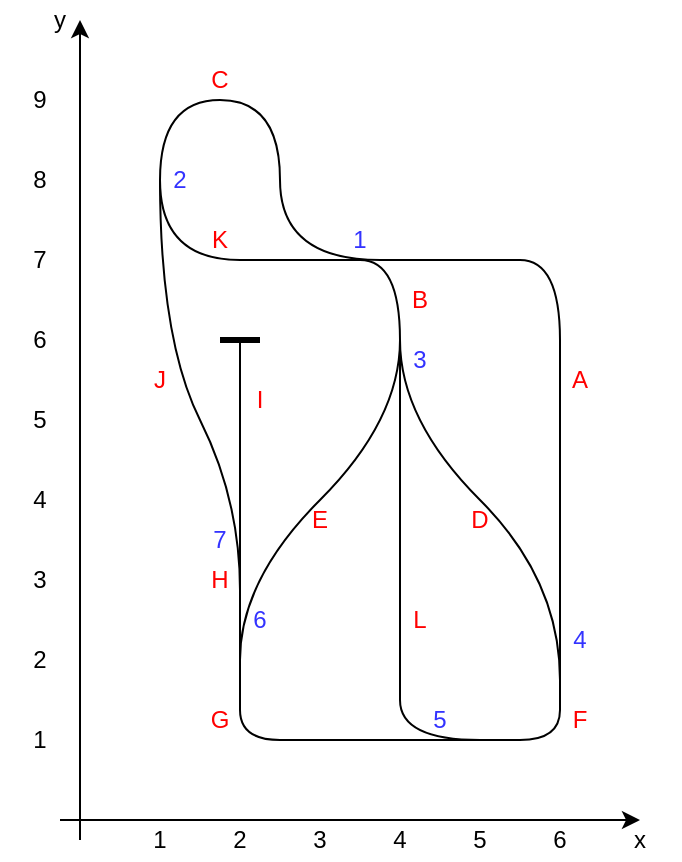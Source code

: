 <mxfile version="13.7.5" type="device"><diagram id="Ntq9ZeKIENuiaPkPQMXL" name="Page-1"><mxGraphModel dx="1185" dy="614" grid="1" gridSize="10" guides="1" tooltips="1" connect="1" arrows="1" fold="1" page="1" pageScale="1" pageWidth="850" pageHeight="1100" math="0" shadow="0"><root><mxCell id="0"/><mxCell id="1" parent="0"/><mxCell id="c9yyUW_iaelyZkrB_NO9-1" value="" style="endArrow=none;html=1;curved=1;" edge="1" parent="1"><mxGeometry width="50" height="50" relative="1" as="geometry"><mxPoint x="320" y="400" as="sourcePoint"/><mxPoint x="400" y="240" as="targetPoint"/><Array as="points"><mxPoint x="320" y="360"/><mxPoint x="400" y="280"/></Array></mxGeometry></mxCell><mxCell id="c9yyUW_iaelyZkrB_NO9-4" value="" style="endArrow=none;html=1;curved=1;" edge="1" parent="1"><mxGeometry width="50" height="50" relative="1" as="geometry"><mxPoint x="340" y="160" as="sourcePoint"/><mxPoint x="480" y="240" as="targetPoint"/><Array as="points"><mxPoint x="340" y="200"/><mxPoint x="440" y="200"/><mxPoint x="480" y="200"/></Array></mxGeometry></mxCell><mxCell id="c9yyUW_iaelyZkrB_NO9-5" value="" style="endArrow=none;html=1;curved=1;" edge="1" parent="1"><mxGeometry width="50" height="50" relative="1" as="geometry"><mxPoint x="480" y="240" as="sourcePoint"/><mxPoint x="280" y="160" as="targetPoint"/><Array as="points"><mxPoint x="480" y="410"/><mxPoint x="480" y="440"/><mxPoint x="440" y="440"/><mxPoint x="360" y="440"/><mxPoint x="320" y="440"/><mxPoint x="320" y="410"/><mxPoint x="320" y="320"/><mxPoint x="280" y="240"/></Array></mxGeometry></mxCell><mxCell id="c9yyUW_iaelyZkrB_NO9-6" value="" style="endArrow=none;html=1;curved=1;" edge="1" parent="1"><mxGeometry width="50" height="50" relative="1" as="geometry"><mxPoint x="480" y="410" as="sourcePoint"/><mxPoint x="400" y="240" as="targetPoint"/><Array as="points"><mxPoint x="480" y="360"/><mxPoint x="400" y="280"/></Array></mxGeometry></mxCell><mxCell id="c9yyUW_iaelyZkrB_NO9-8" value="" style="endArrow=none;html=1;curved=1;" edge="1" parent="1"><mxGeometry width="50" height="50" relative="1" as="geometry"><mxPoint x="400" y="240" as="sourcePoint"/><mxPoint x="280" y="160" as="targetPoint"/><Array as="points"><mxPoint x="400" y="200"/><mxPoint x="360" y="200"/><mxPoint x="280" y="200"/></Array></mxGeometry></mxCell><mxCell id="c9yyUW_iaelyZkrB_NO9-10" value="" style="endArrow=none;html=1;curved=1;" edge="1" parent="1"><mxGeometry width="50" height="50" relative="1" as="geometry"><mxPoint x="440" y="440" as="sourcePoint"/><mxPoint x="400" y="240" as="targetPoint"/><Array as="points"><mxPoint x="400" y="440"/><mxPoint x="400" y="400"/></Array></mxGeometry></mxCell><mxCell id="c9yyUW_iaelyZkrB_NO9-11" value="" style="endArrow=none;html=1;" edge="1" parent="1"><mxGeometry width="50" height="50" relative="1" as="geometry"><mxPoint x="320" y="400" as="sourcePoint"/><mxPoint x="320" y="240" as="targetPoint"/></mxGeometry></mxCell><mxCell id="c9yyUW_iaelyZkrB_NO9-12" value="" style="endArrow=none;html=1;strokeWidth=3;" edge="1" parent="1"><mxGeometry width="50" height="50" relative="1" as="geometry"><mxPoint x="330" y="240" as="sourcePoint"/><mxPoint x="310" y="240" as="targetPoint"/></mxGeometry></mxCell><mxCell id="c9yyUW_iaelyZkrB_NO9-13" value="" style="endArrow=none;html=1;strokeWidth=1;curved=1;" edge="1" parent="1"><mxGeometry width="50" height="50" relative="1" as="geometry"><mxPoint x="340" y="160" as="sourcePoint"/><mxPoint x="280" y="160" as="targetPoint"/><Array as="points"><mxPoint x="340" y="120"/><mxPoint x="280" y="120"/></Array></mxGeometry></mxCell><mxCell id="c9yyUW_iaelyZkrB_NO9-14" value="A" style="text;html=1;strokeColor=none;fillColor=none;align=center;verticalAlign=middle;whiteSpace=wrap;rounded=0;labelBackgroundColor=none;fontColor=#FF0000;" vertex="1" parent="1"><mxGeometry x="470" y="250" width="40" height="20" as="geometry"/></mxCell><mxCell id="c9yyUW_iaelyZkrB_NO9-15" value="&lt;div&gt;B&lt;/div&gt;" style="text;html=1;strokeColor=none;fillColor=none;align=center;verticalAlign=middle;whiteSpace=wrap;rounded=0;labelBackgroundColor=none;fontColor=#FF0000;" vertex="1" parent="1"><mxGeometry x="390" y="210" width="40" height="20" as="geometry"/></mxCell><mxCell id="c9yyUW_iaelyZkrB_NO9-16" value="&lt;div&gt;C&lt;/div&gt;" style="text;html=1;strokeColor=none;fillColor=none;align=center;verticalAlign=middle;whiteSpace=wrap;rounded=0;labelBackgroundColor=none;fontColor=#FF0000;" vertex="1" parent="1"><mxGeometry x="290" y="100" width="40" height="20" as="geometry"/></mxCell><mxCell id="c9yyUW_iaelyZkrB_NO9-17" value="D" style="text;html=1;strokeColor=none;fillColor=none;align=center;verticalAlign=middle;whiteSpace=wrap;rounded=0;labelBackgroundColor=none;fontColor=#FF0000;" vertex="1" parent="1"><mxGeometry x="420" y="320" width="40" height="20" as="geometry"/></mxCell><mxCell id="c9yyUW_iaelyZkrB_NO9-18" value="E" style="text;html=1;strokeColor=none;fillColor=none;align=center;verticalAlign=middle;whiteSpace=wrap;rounded=0;labelBackgroundColor=none;fontColor=#FF0000;" vertex="1" parent="1"><mxGeometry x="340" y="320" width="40" height="20" as="geometry"/></mxCell><mxCell id="c9yyUW_iaelyZkrB_NO9-19" value="F" style="text;html=1;strokeColor=none;fillColor=none;align=center;verticalAlign=middle;whiteSpace=wrap;rounded=0;labelBackgroundColor=none;fontColor=#FF0000;" vertex="1" parent="1"><mxGeometry x="470" y="420" width="40" height="20" as="geometry"/></mxCell><mxCell id="c9yyUW_iaelyZkrB_NO9-20" value="G" style="text;html=1;strokeColor=none;fillColor=none;align=center;verticalAlign=middle;whiteSpace=wrap;rounded=0;labelBackgroundColor=none;fontColor=#FF0000;" vertex="1" parent="1"><mxGeometry x="290" y="420" width="40" height="20" as="geometry"/></mxCell><mxCell id="c9yyUW_iaelyZkrB_NO9-22" value="H" style="text;html=1;strokeColor=none;fillColor=none;align=center;verticalAlign=middle;whiteSpace=wrap;rounded=0;labelBackgroundColor=none;fontColor=#FF0000;" vertex="1" parent="1"><mxGeometry x="290" y="350" width="40" height="20" as="geometry"/></mxCell><mxCell id="c9yyUW_iaelyZkrB_NO9-25" value="I" style="text;html=1;strokeColor=none;fillColor=none;align=center;verticalAlign=middle;whiteSpace=wrap;rounded=0;labelBackgroundColor=none;fontColor=#FF0000;" vertex="1" parent="1"><mxGeometry x="310" y="260" width="40" height="20" as="geometry"/></mxCell><mxCell id="c9yyUW_iaelyZkrB_NO9-26" value="J" style="text;html=1;strokeColor=none;fillColor=none;align=center;verticalAlign=middle;whiteSpace=wrap;rounded=0;labelBackgroundColor=none;fontColor=#FF0000;" vertex="1" parent="1"><mxGeometry x="260" y="250" width="40" height="20" as="geometry"/></mxCell><mxCell id="c9yyUW_iaelyZkrB_NO9-27" value="K" style="text;html=1;strokeColor=none;fillColor=none;align=center;verticalAlign=middle;whiteSpace=wrap;rounded=0;labelBackgroundColor=none;fontColor=#FF0000;" vertex="1" parent="1"><mxGeometry x="290" y="180" width="40" height="20" as="geometry"/></mxCell><mxCell id="c9yyUW_iaelyZkrB_NO9-29" value="L" style="text;html=1;strokeColor=none;fillColor=none;align=center;verticalAlign=middle;whiteSpace=wrap;rounded=0;labelBackgroundColor=none;fontColor=#FF0000;" vertex="1" parent="1"><mxGeometry x="390" y="370" width="40" height="20" as="geometry"/></mxCell><mxCell id="c9yyUW_iaelyZkrB_NO9-30" value="1" style="text;html=1;strokeColor=none;fillColor=none;align=center;verticalAlign=middle;whiteSpace=wrap;rounded=0;labelBackgroundColor=none;fontColor=#3333FF;" vertex="1" parent="1"><mxGeometry x="360" y="180" width="40" height="20" as="geometry"/></mxCell><mxCell id="c9yyUW_iaelyZkrB_NO9-31" value="2" style="text;html=1;strokeColor=none;fillColor=none;align=center;verticalAlign=middle;whiteSpace=wrap;rounded=0;labelBackgroundColor=none;fontColor=#3333FF;" vertex="1" parent="1"><mxGeometry x="270" y="150" width="40" height="20" as="geometry"/></mxCell><mxCell id="c9yyUW_iaelyZkrB_NO9-33" value="3" style="text;html=1;strokeColor=none;fillColor=none;align=center;verticalAlign=middle;whiteSpace=wrap;rounded=0;labelBackgroundColor=none;fontColor=#3333FF;" vertex="1" parent="1"><mxGeometry x="390" y="240" width="40" height="20" as="geometry"/></mxCell><mxCell id="c9yyUW_iaelyZkrB_NO9-34" value="4" style="text;html=1;strokeColor=none;fillColor=none;align=center;verticalAlign=middle;whiteSpace=wrap;rounded=0;labelBackgroundColor=none;fontColor=#3333FF;" vertex="1" parent="1"><mxGeometry x="470" y="380" width="40" height="20" as="geometry"/></mxCell><mxCell id="c9yyUW_iaelyZkrB_NO9-35" value="5" style="text;html=1;strokeColor=none;fillColor=none;align=center;verticalAlign=middle;whiteSpace=wrap;rounded=0;labelBackgroundColor=none;fontColor=#3333FF;" vertex="1" parent="1"><mxGeometry x="400" y="420" width="40" height="20" as="geometry"/></mxCell><mxCell id="c9yyUW_iaelyZkrB_NO9-36" value="6" style="text;html=1;strokeColor=none;fillColor=none;align=center;verticalAlign=middle;whiteSpace=wrap;rounded=0;labelBackgroundColor=none;fontColor=#3333FF;" vertex="1" parent="1"><mxGeometry x="310" y="370" width="40" height="20" as="geometry"/></mxCell><mxCell id="c9yyUW_iaelyZkrB_NO9-37" value="7" style="text;html=1;strokeColor=none;fillColor=none;align=center;verticalAlign=middle;whiteSpace=wrap;rounded=0;labelBackgroundColor=none;fontColor=#3333FF;" vertex="1" parent="1"><mxGeometry x="290" y="330" width="40" height="20" as="geometry"/></mxCell><mxCell id="c9yyUW_iaelyZkrB_NO9-41" value="" style="endArrow=classic;html=1;strokeWidth=1;fontColor=#3333FF;" edge="1" parent="1"><mxGeometry width="50" height="50" relative="1" as="geometry"><mxPoint x="230" y="480" as="sourcePoint"/><mxPoint x="520" y="480" as="targetPoint"/></mxGeometry></mxCell><mxCell id="c9yyUW_iaelyZkrB_NO9-43" value="" style="endArrow=classic;html=1;strokeWidth=1;fontColor=#3333FF;" edge="1" parent="1"><mxGeometry width="50" height="50" relative="1" as="geometry"><mxPoint x="240" y="490" as="sourcePoint"/><mxPoint x="240" y="80" as="targetPoint"/></mxGeometry></mxCell><mxCell id="c9yyUW_iaelyZkrB_NO9-44" value="x" style="text;html=1;strokeColor=none;fillColor=none;align=center;verticalAlign=middle;whiteSpace=wrap;rounded=0;labelBackgroundColor=none;" vertex="1" parent="1"><mxGeometry x="500" y="480" width="40" height="20" as="geometry"/></mxCell><mxCell id="c9yyUW_iaelyZkrB_NO9-45" value="y" style="text;html=1;strokeColor=none;fillColor=none;align=center;verticalAlign=middle;whiteSpace=wrap;rounded=0;labelBackgroundColor=none;fontColor=#000000;" vertex="1" parent="1"><mxGeometry x="210" y="70" width="40" height="20" as="geometry"/></mxCell><mxCell id="c9yyUW_iaelyZkrB_NO9-52" value="1" style="text;html=1;strokeColor=none;fillColor=none;align=center;verticalAlign=middle;whiteSpace=wrap;rounded=0;labelBackgroundColor=none;fontColor=#000000;" vertex="1" parent="1"><mxGeometry x="260" y="480" width="40" height="20" as="geometry"/></mxCell><mxCell id="c9yyUW_iaelyZkrB_NO9-53" value="2" style="text;html=1;strokeColor=none;fillColor=none;align=center;verticalAlign=middle;whiteSpace=wrap;rounded=0;labelBackgroundColor=none;fontColor=#000000;" vertex="1" parent="1"><mxGeometry x="300" y="480" width="40" height="20" as="geometry"/></mxCell><mxCell id="c9yyUW_iaelyZkrB_NO9-54" value="3" style="text;html=1;strokeColor=none;fillColor=none;align=center;verticalAlign=middle;whiteSpace=wrap;rounded=0;labelBackgroundColor=none;fontColor=#000000;" vertex="1" parent="1"><mxGeometry x="340" y="480" width="40" height="20" as="geometry"/></mxCell><mxCell id="c9yyUW_iaelyZkrB_NO9-56" value="4" style="text;html=1;strokeColor=none;fillColor=none;align=center;verticalAlign=middle;whiteSpace=wrap;rounded=0;labelBackgroundColor=none;fontColor=#000000;" vertex="1" parent="1"><mxGeometry x="380" y="480" width="40" height="20" as="geometry"/></mxCell><mxCell id="c9yyUW_iaelyZkrB_NO9-57" value="5" style="text;html=1;strokeColor=none;fillColor=none;align=center;verticalAlign=middle;whiteSpace=wrap;rounded=0;labelBackgroundColor=none;fontColor=#000000;" vertex="1" parent="1"><mxGeometry x="420" y="480" width="40" height="20" as="geometry"/></mxCell><mxCell id="c9yyUW_iaelyZkrB_NO9-58" value="6" style="text;html=1;strokeColor=none;fillColor=none;align=center;verticalAlign=middle;whiteSpace=wrap;rounded=0;labelBackgroundColor=none;fontColor=#000000;" vertex="1" parent="1"><mxGeometry x="460" y="480" width="40" height="20" as="geometry"/></mxCell><mxCell id="c9yyUW_iaelyZkrB_NO9-59" value="1" style="text;html=1;strokeColor=none;fillColor=none;align=center;verticalAlign=middle;whiteSpace=wrap;rounded=0;labelBackgroundColor=none;fontColor=#000000;" vertex="1" parent="1"><mxGeometry x="200" y="430" width="40" height="20" as="geometry"/></mxCell><mxCell id="c9yyUW_iaelyZkrB_NO9-61" value="2" style="text;html=1;strokeColor=none;fillColor=none;align=center;verticalAlign=middle;whiteSpace=wrap;rounded=0;labelBackgroundColor=none;fontColor=#000000;" vertex="1" parent="1"><mxGeometry x="200" y="390" width="40" height="20" as="geometry"/></mxCell><mxCell id="c9yyUW_iaelyZkrB_NO9-62" value="3" style="text;html=1;strokeColor=none;fillColor=none;align=center;verticalAlign=middle;whiteSpace=wrap;rounded=0;labelBackgroundColor=none;fontColor=#000000;" vertex="1" parent="1"><mxGeometry x="200" y="350" width="40" height="20" as="geometry"/></mxCell><mxCell id="c9yyUW_iaelyZkrB_NO9-63" value="4" style="text;html=1;strokeColor=none;fillColor=none;align=center;verticalAlign=middle;whiteSpace=wrap;rounded=0;labelBackgroundColor=none;fontColor=#000000;" vertex="1" parent="1"><mxGeometry x="200" y="310" width="40" height="20" as="geometry"/></mxCell><mxCell id="c9yyUW_iaelyZkrB_NO9-64" value="5" style="text;html=1;strokeColor=none;fillColor=none;align=center;verticalAlign=middle;whiteSpace=wrap;rounded=0;labelBackgroundColor=none;fontColor=#000000;" vertex="1" parent="1"><mxGeometry x="200" y="270" width="40" height="20" as="geometry"/></mxCell><mxCell id="c9yyUW_iaelyZkrB_NO9-65" value="6" style="text;html=1;strokeColor=none;fillColor=none;align=center;verticalAlign=middle;whiteSpace=wrap;rounded=0;labelBackgroundColor=none;fontColor=#000000;" vertex="1" parent="1"><mxGeometry x="200" y="230" width="40" height="20" as="geometry"/></mxCell><mxCell id="c9yyUW_iaelyZkrB_NO9-66" value="7" style="text;html=1;strokeColor=none;fillColor=none;align=center;verticalAlign=middle;whiteSpace=wrap;rounded=0;labelBackgroundColor=none;fontColor=#000000;" vertex="1" parent="1"><mxGeometry x="200" y="190" width="40" height="20" as="geometry"/></mxCell><mxCell id="c9yyUW_iaelyZkrB_NO9-67" value="8" style="text;html=1;strokeColor=none;fillColor=none;align=center;verticalAlign=middle;whiteSpace=wrap;rounded=0;labelBackgroundColor=none;fontColor=#000000;" vertex="1" parent="1"><mxGeometry x="200" y="150" width="40" height="20" as="geometry"/></mxCell><mxCell id="c9yyUW_iaelyZkrB_NO9-68" value="9" style="text;html=1;strokeColor=none;fillColor=none;align=center;verticalAlign=middle;whiteSpace=wrap;rounded=0;labelBackgroundColor=none;fontColor=#000000;" vertex="1" parent="1"><mxGeometry x="200" y="110" width="40" height="20" as="geometry"/></mxCell></root></mxGraphModel></diagram></mxfile>